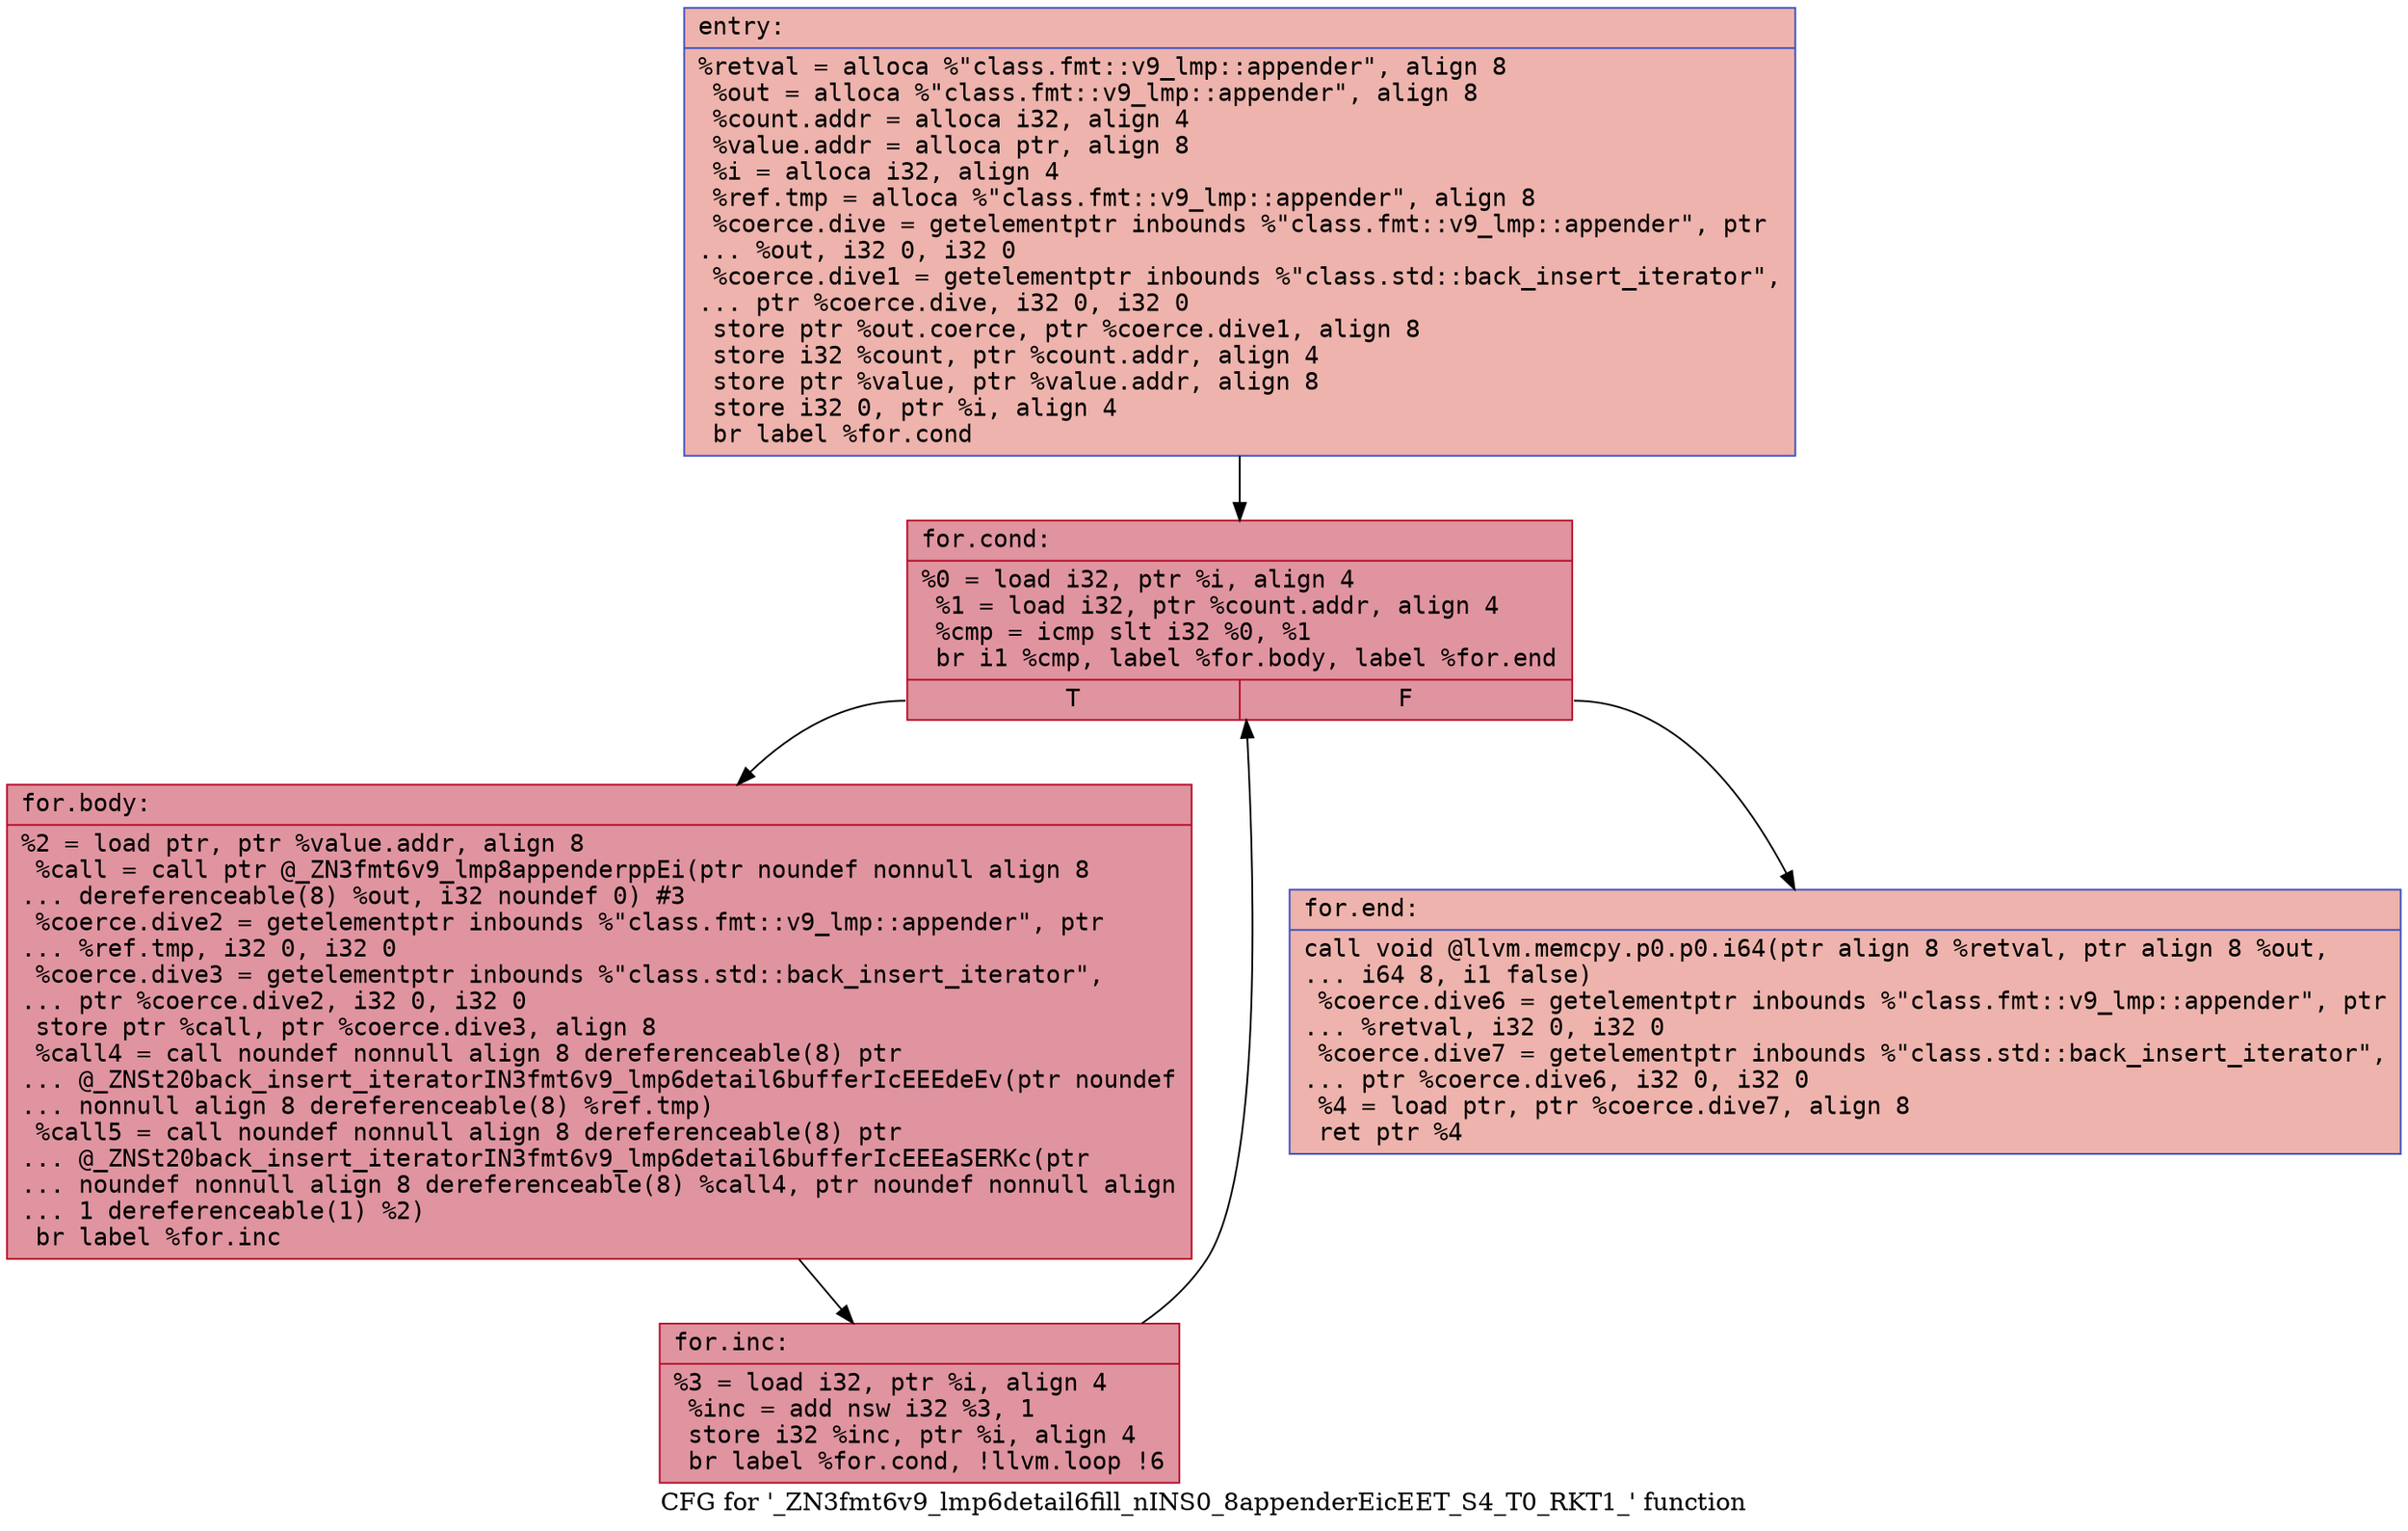 digraph "CFG for '_ZN3fmt6v9_lmp6detail6fill_nINS0_8appenderEicEET_S4_T0_RKT1_' function" {
	label="CFG for '_ZN3fmt6v9_lmp6detail6fill_nINS0_8appenderEicEET_S4_T0_RKT1_' function";

	Node0x556bfecd9ee0 [shape=record,color="#3d50c3ff", style=filled, fillcolor="#d6524470" fontname="Courier",label="{entry:\l|  %retval = alloca %\"class.fmt::v9_lmp::appender\", align 8\l  %out = alloca %\"class.fmt::v9_lmp::appender\", align 8\l  %count.addr = alloca i32, align 4\l  %value.addr = alloca ptr, align 8\l  %i = alloca i32, align 4\l  %ref.tmp = alloca %\"class.fmt::v9_lmp::appender\", align 8\l  %coerce.dive = getelementptr inbounds %\"class.fmt::v9_lmp::appender\", ptr\l... %out, i32 0, i32 0\l  %coerce.dive1 = getelementptr inbounds %\"class.std::back_insert_iterator\",\l... ptr %coerce.dive, i32 0, i32 0\l  store ptr %out.coerce, ptr %coerce.dive1, align 8\l  store i32 %count, ptr %count.addr, align 4\l  store ptr %value, ptr %value.addr, align 8\l  store i32 0, ptr %i, align 4\l  br label %for.cond\l}"];
	Node0x556bfecd9ee0 -> Node0x556bfecd9f30[tooltip="entry -> for.cond\nProbability 100.00%" ];
	Node0x556bfecd9f30 [shape=record,color="#b70d28ff", style=filled, fillcolor="#b70d2870" fontname="Courier",label="{for.cond:\l|  %0 = load i32, ptr %i, align 4\l  %1 = load i32, ptr %count.addr, align 4\l  %cmp = icmp slt i32 %0, %1\l  br i1 %cmp, label %for.body, label %for.end\l|{<s0>T|<s1>F}}"];
	Node0x556bfecd9f30:s0 -> Node0x556bfecdade0[tooltip="for.cond -> for.body\nProbability 96.88%" ];
	Node0x556bfecd9f30:s1 -> Node0x556bfecdae60[tooltip="for.cond -> for.end\nProbability 3.12%" ];
	Node0x556bfecdade0 [shape=record,color="#b70d28ff", style=filled, fillcolor="#b70d2870" fontname="Courier",label="{for.body:\l|  %2 = load ptr, ptr %value.addr, align 8\l  %call = call ptr @_ZN3fmt6v9_lmp8appenderppEi(ptr noundef nonnull align 8\l... dereferenceable(8) %out, i32 noundef 0) #3\l  %coerce.dive2 = getelementptr inbounds %\"class.fmt::v9_lmp::appender\", ptr\l... %ref.tmp, i32 0, i32 0\l  %coerce.dive3 = getelementptr inbounds %\"class.std::back_insert_iterator\",\l... ptr %coerce.dive2, i32 0, i32 0\l  store ptr %call, ptr %coerce.dive3, align 8\l  %call4 = call noundef nonnull align 8 dereferenceable(8) ptr\l... @_ZNSt20back_insert_iteratorIN3fmt6v9_lmp6detail6bufferIcEEEdeEv(ptr noundef\l... nonnull align 8 dereferenceable(8) %ref.tmp)\l  %call5 = call noundef nonnull align 8 dereferenceable(8) ptr\l... @_ZNSt20back_insert_iteratorIN3fmt6v9_lmp6detail6bufferIcEEEaSERKc(ptr\l... noundef nonnull align 8 dereferenceable(8) %call4, ptr noundef nonnull align\l... 1 dereferenceable(1) %2)\l  br label %for.inc\l}"];
	Node0x556bfecdade0 -> Node0x556bfecdb3f0[tooltip="for.body -> for.inc\nProbability 100.00%" ];
	Node0x556bfecdb3f0 [shape=record,color="#b70d28ff", style=filled, fillcolor="#b70d2870" fontname="Courier",label="{for.inc:\l|  %3 = load i32, ptr %i, align 4\l  %inc = add nsw i32 %3, 1\l  store i32 %inc, ptr %i, align 4\l  br label %for.cond, !llvm.loop !6\l}"];
	Node0x556bfecdb3f0 -> Node0x556bfecd9f30[tooltip="for.inc -> for.cond\nProbability 100.00%" ];
	Node0x556bfecdae60 [shape=record,color="#3d50c3ff", style=filled, fillcolor="#d6524470" fontname="Courier",label="{for.end:\l|  call void @llvm.memcpy.p0.p0.i64(ptr align 8 %retval, ptr align 8 %out,\l... i64 8, i1 false)\l  %coerce.dive6 = getelementptr inbounds %\"class.fmt::v9_lmp::appender\", ptr\l... %retval, i32 0, i32 0\l  %coerce.dive7 = getelementptr inbounds %\"class.std::back_insert_iterator\",\l... ptr %coerce.dive6, i32 0, i32 0\l  %4 = load ptr, ptr %coerce.dive7, align 8\l  ret ptr %4\l}"];
}
